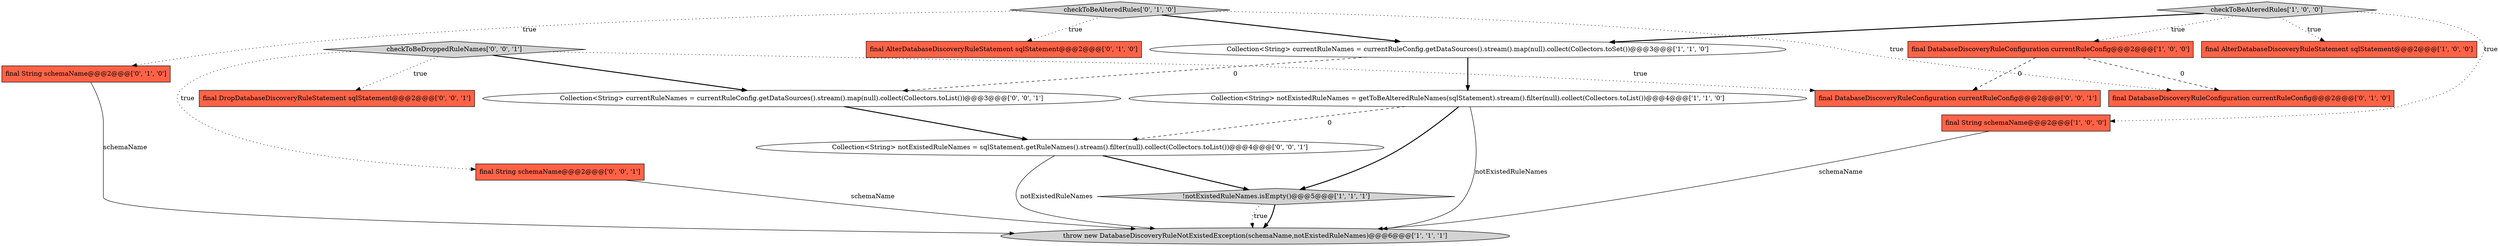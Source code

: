 digraph {
15 [style = filled, label = "final DropDatabaseDiscoveryRuleStatement sqlStatement@@@2@@@['0', '0', '1']", fillcolor = tomato, shape = box image = "AAA0AAABBB3BBB"];
11 [style = filled, label = "final DatabaseDiscoveryRuleConfiguration currentRuleConfig@@@2@@@['0', '1', '0']", fillcolor = tomato, shape = box image = "AAA1AAABBB2BBB"];
16 [style = filled, label = "final DatabaseDiscoveryRuleConfiguration currentRuleConfig@@@2@@@['0', '0', '1']", fillcolor = tomato, shape = box image = "AAA0AAABBB3BBB"];
2 [style = filled, label = "checkToBeAlteredRules['1', '0', '0']", fillcolor = lightgray, shape = diamond image = "AAA0AAABBB1BBB"];
14 [style = filled, label = "checkToBeDroppedRuleNames['0', '0', '1']", fillcolor = lightgray, shape = diamond image = "AAA0AAABBB3BBB"];
9 [style = filled, label = "final String schemaName@@@2@@@['0', '1', '0']", fillcolor = tomato, shape = box image = "AAA0AAABBB2BBB"];
10 [style = filled, label = "final AlterDatabaseDiscoveryRuleStatement sqlStatement@@@2@@@['0', '1', '0']", fillcolor = tomato, shape = box image = "AAA0AAABBB2BBB"];
3 [style = filled, label = "throw new DatabaseDiscoveryRuleNotExistedException(schemaName,notExistedRuleNames)@@@6@@@['1', '1', '1']", fillcolor = lightgray, shape = ellipse image = "AAA0AAABBB1BBB"];
13 [style = filled, label = "Collection<String> currentRuleNames = currentRuleConfig.getDataSources().stream().map(null).collect(Collectors.toList())@@@3@@@['0', '0', '1']", fillcolor = white, shape = ellipse image = "AAA0AAABBB3BBB"];
1 [style = filled, label = "!notExistedRuleNames.isEmpty()@@@5@@@['1', '1', '1']", fillcolor = lightgray, shape = diamond image = "AAA0AAABBB1BBB"];
8 [style = filled, label = "checkToBeAlteredRules['0', '1', '0']", fillcolor = lightgray, shape = diamond image = "AAA0AAABBB2BBB"];
6 [style = filled, label = "final AlterDatabaseDiscoveryRuleStatement sqlStatement@@@2@@@['1', '0', '0']", fillcolor = tomato, shape = box image = "AAA0AAABBB1BBB"];
7 [style = filled, label = "final DatabaseDiscoveryRuleConfiguration currentRuleConfig@@@2@@@['1', '0', '0']", fillcolor = tomato, shape = box image = "AAA1AAABBB1BBB"];
0 [style = filled, label = "final String schemaName@@@2@@@['1', '0', '0']", fillcolor = tomato, shape = box image = "AAA0AAABBB1BBB"];
17 [style = filled, label = "Collection<String> notExistedRuleNames = sqlStatement.getRuleNames().stream().filter(null).collect(Collectors.toList())@@@4@@@['0', '0', '1']", fillcolor = white, shape = ellipse image = "AAA0AAABBB3BBB"];
4 [style = filled, label = "Collection<String> currentRuleNames = currentRuleConfig.getDataSources().stream().map(null).collect(Collectors.toSet())@@@3@@@['1', '1', '0']", fillcolor = white, shape = ellipse image = "AAA0AAABBB1BBB"];
12 [style = filled, label = "final String schemaName@@@2@@@['0', '0', '1']", fillcolor = tomato, shape = box image = "AAA0AAABBB3BBB"];
5 [style = filled, label = "Collection<String> notExistedRuleNames = getToBeAlteredRuleNames(sqlStatement).stream().filter(null).collect(Collectors.toList())@@@4@@@['1', '1', '0']", fillcolor = white, shape = ellipse image = "AAA0AAABBB1BBB"];
2->0 [style = dotted, label="true"];
17->1 [style = bold, label=""];
14->12 [style = dotted, label="true"];
7->16 [style = dashed, label="0"];
1->3 [style = bold, label=""];
7->11 [style = dashed, label="0"];
8->10 [style = dotted, label="true"];
2->4 [style = bold, label=""];
0->3 [style = solid, label="schemaName"];
1->3 [style = dotted, label="true"];
14->16 [style = dotted, label="true"];
5->1 [style = bold, label=""];
13->17 [style = bold, label=""];
14->15 [style = dotted, label="true"];
17->3 [style = solid, label="notExistedRuleNames"];
5->17 [style = dashed, label="0"];
9->3 [style = solid, label="schemaName"];
2->6 [style = dotted, label="true"];
2->7 [style = dotted, label="true"];
5->3 [style = solid, label="notExistedRuleNames"];
8->11 [style = dotted, label="true"];
12->3 [style = solid, label="schemaName"];
8->9 [style = dotted, label="true"];
8->4 [style = bold, label=""];
14->13 [style = bold, label=""];
4->13 [style = dashed, label="0"];
4->5 [style = bold, label=""];
}
